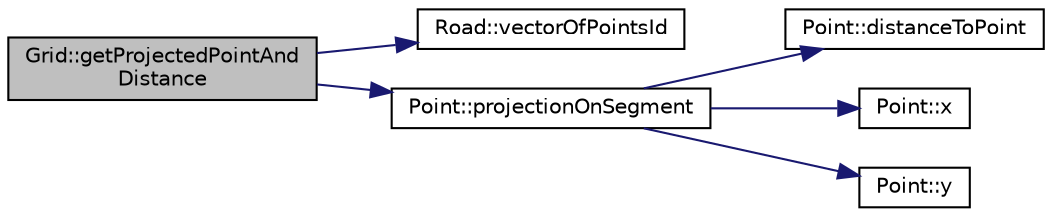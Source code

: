 digraph "Grid::getProjectedPointAndDistance"
{
 // INTERACTIVE_SVG=YES
  bgcolor="transparent";
  edge [fontname="Helvetica",fontsize="10",labelfontname="Helvetica",labelfontsize="10"];
  node [fontname="Helvetica",fontsize="10",shape=record];
  rankdir="LR";
  Node1 [label="Grid::getProjectedPointAnd\lDistance",height=0.2,width=0.4,color="black", fillcolor="grey75", style="filled", fontcolor="black"];
  Node1 -> Node2 [color="midnightblue",fontsize="10",style="solid",fontname="Helvetica"];
  Node2 [label="Road::vectorOfPointsId",height=0.2,width=0.4,color="black",URL="$class_road.html#a2877f55c577ddff8c519e7f44c2256d5",tooltip="Get the vector of points composing the road. "];
  Node1 -> Node3 [color="midnightblue",fontsize="10",style="solid",fontname="Helvetica"];
  Node3 [label="Point::projectionOnSegment",height=0.2,width=0.4,color="black",URL="$class_point.html#a9cff645d17a17081494fca956d43102a"];
  Node3 -> Node4 [color="midnightblue",fontsize="10",style="solid",fontname="Helvetica"];
  Node4 [label="Point::distanceToPoint",height=0.2,width=0.4,color="black",URL="$class_point.html#a7cd7f7e2c0f1a11b66eac8b6f360bfd9",tooltip="Calculate distance between two points. "];
  Node3 -> Node5 [color="midnightblue",fontsize="10",style="solid",fontname="Helvetica"];
  Node5 [label="Point::x",height=0.2,width=0.4,color="black",URL="$class_point.html#a3eef47b1c4849b3395a8f9c658ca7c4a"];
  Node3 -> Node6 [color="midnightblue",fontsize="10",style="solid",fontname="Helvetica"];
  Node6 [label="Point::y",height=0.2,width=0.4,color="black",URL="$class_point.html#a96e90df6b3c18e64c31abdf196e49ae9"];
}
